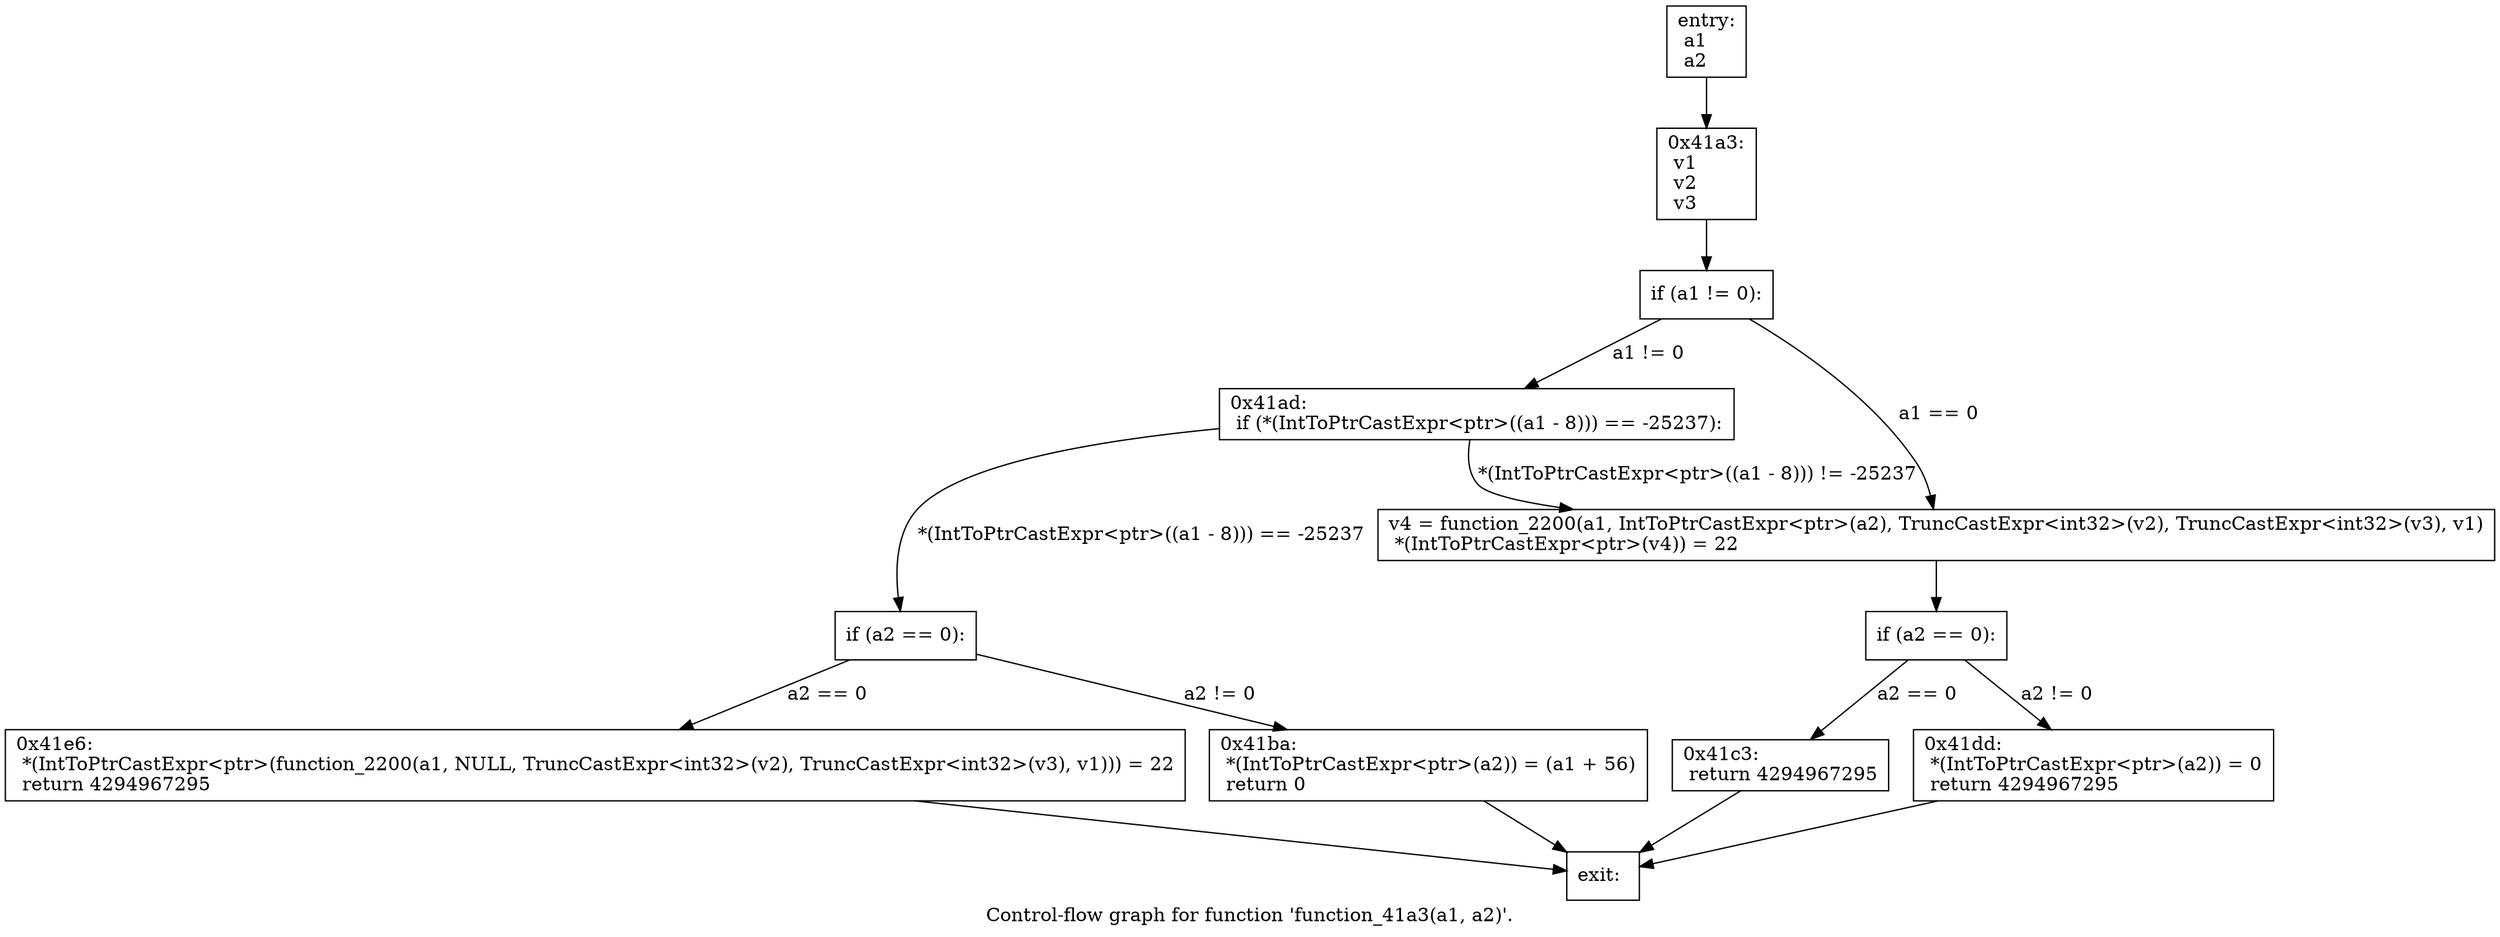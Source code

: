 digraph "Control-flow graph for function 'function_41a3(a1, a2)'." {
  label="Control-flow graph for function 'function_41a3(a1, a2)'.";
  node [shape=record];

  Node07972DF0 [label="{entry:\l  a1\l  a2\l}"];
  Node07972DF0 -> Node07972E80;
  Node07972E80 [label="{0x41a3:\l  v1\l  v2\l  v3\l}"];
  Node07972E80 -> Node07972B68;
  Node07972B68 [label="{  if (a1 != 0):\l}"];
  Node07972B68 -> Node07972C88 [label="a1 != 0"];
  Node07972B68 -> Node07972850 [label="a1 == 0"];
  Node07972C88 [label="{0x41ad:\l  if (*(IntToPtrCastExpr\<ptr\>((a1 - 8))) == -25237):\l}"];
  Node07972C88 -> Node07972D18 [label="*(IntToPtrCastExpr\<ptr\>((a1 - 8))) == -25237"];
  Node07972C88 -> Node07972850 [label="*(IntToPtrCastExpr\<ptr\>((a1 - 8))) != -25237"];
  Node07972850 [label="{  v4 = function_2200(a1, IntToPtrCastExpr\<ptr\>(a2), TruncCastExpr\<int32\>(v2), TruncCastExpr\<int32\>(v3), v1)\l  *(IntToPtrCastExpr\<ptr\>(v4)) = 22\l}"];
  Node07972850 -> Node07972B20;
  Node07972D18 [label="{  if (a2 == 0):\l}"];
  Node07972D18 -> Node07972D60 [label="a2 == 0"];
  Node07972D18 -> Node07972BB0 [label="a2 != 0"];
  Node07972B20 [label="{  if (a2 == 0):\l}"];
  Node07972B20 -> Node07972FA0 [label="a2 == 0"];
  Node07972B20 -> Node07972CD0 [label="a2 != 0"];
  Node07972D60 [label="{0x41e6:\l  *(IntToPtrCastExpr\<ptr\>(function_2200(a1, NULL, TruncCastExpr\<int32\>(v2), TruncCastExpr\<int32\>(v3), v1))) = 22\l  return 4294967295\l}"];
  Node07972D60 -> Node07973078;
  Node07972BB0 [label="{0x41ba:\l  *(IntToPtrCastExpr\<ptr\>(a2)) = (a1 + 56)\l  return 0\l}"];
  Node07972BB0 -> Node07973078;
  Node07972FA0 [label="{0x41c3:\l  return 4294967295\l}"];
  Node07972FA0 -> Node07973078;
  Node07972CD0 [label="{0x41dd:\l  *(IntToPtrCastExpr\<ptr\>(a2)) = 0\l  return 4294967295\l}"];
  Node07972CD0 -> Node07973078;
  Node07973078 [label="{exit:\l}"];

}
